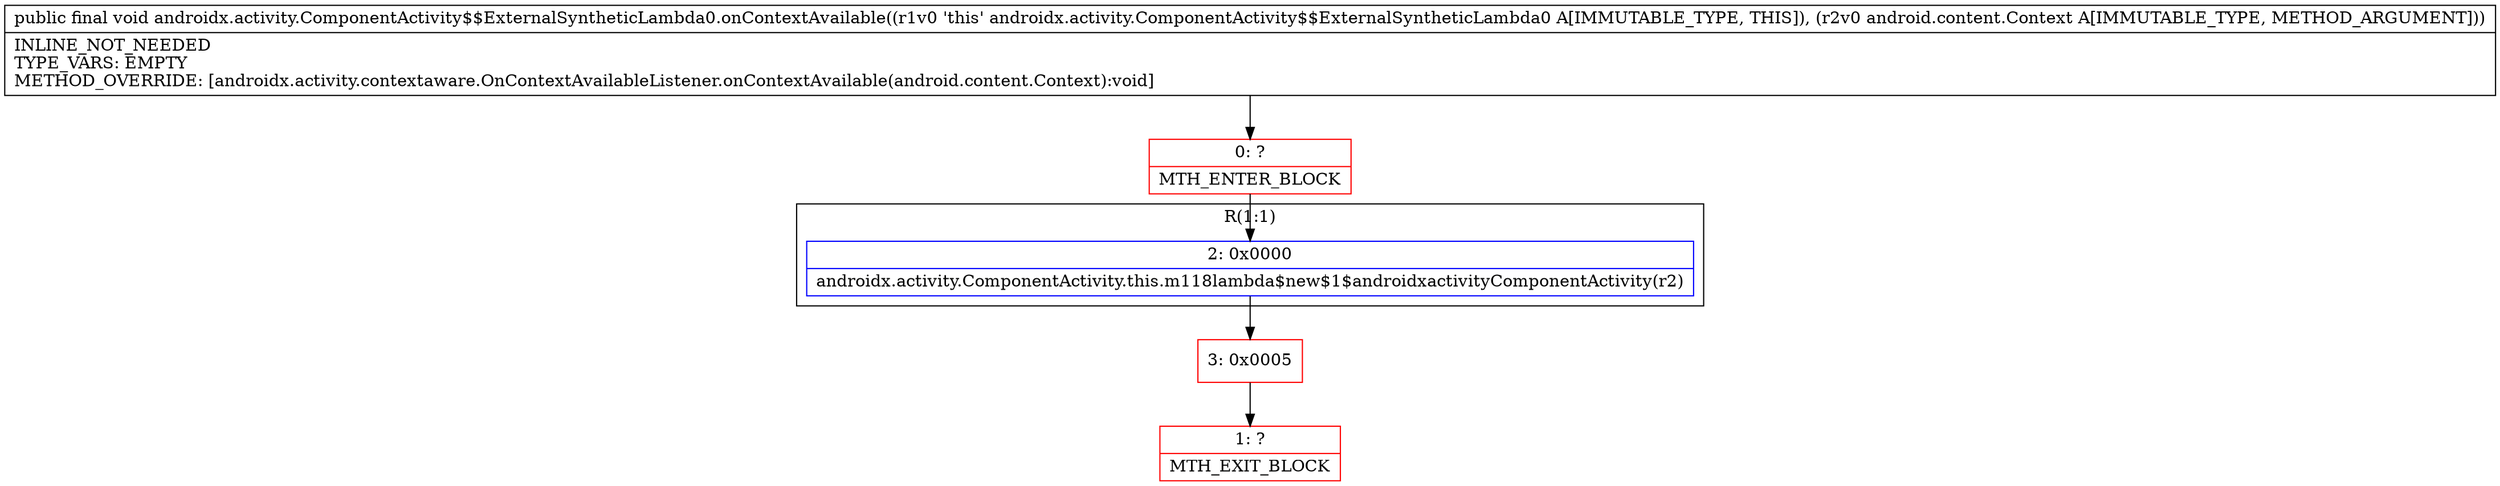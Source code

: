 digraph "CFG forandroidx.activity.ComponentActivity$$ExternalSyntheticLambda0.onContextAvailable(Landroid\/content\/Context;)V" {
subgraph cluster_Region_537046848 {
label = "R(1:1)";
node [shape=record,color=blue];
Node_2 [shape=record,label="{2\:\ 0x0000|androidx.activity.ComponentActivity.this.m118lambda$new$1$androidxactivityComponentActivity(r2)\l}"];
}
Node_0 [shape=record,color=red,label="{0\:\ ?|MTH_ENTER_BLOCK\l}"];
Node_3 [shape=record,color=red,label="{3\:\ 0x0005}"];
Node_1 [shape=record,color=red,label="{1\:\ ?|MTH_EXIT_BLOCK\l}"];
MethodNode[shape=record,label="{public final void androidx.activity.ComponentActivity$$ExternalSyntheticLambda0.onContextAvailable((r1v0 'this' androidx.activity.ComponentActivity$$ExternalSyntheticLambda0 A[IMMUTABLE_TYPE, THIS]), (r2v0 android.content.Context A[IMMUTABLE_TYPE, METHOD_ARGUMENT]))  | INLINE_NOT_NEEDED\lTYPE_VARS: EMPTY\lMETHOD_OVERRIDE: [androidx.activity.contextaware.OnContextAvailableListener.onContextAvailable(android.content.Context):void]\l}"];
MethodNode -> Node_0;Node_2 -> Node_3;
Node_0 -> Node_2;
Node_3 -> Node_1;
}

